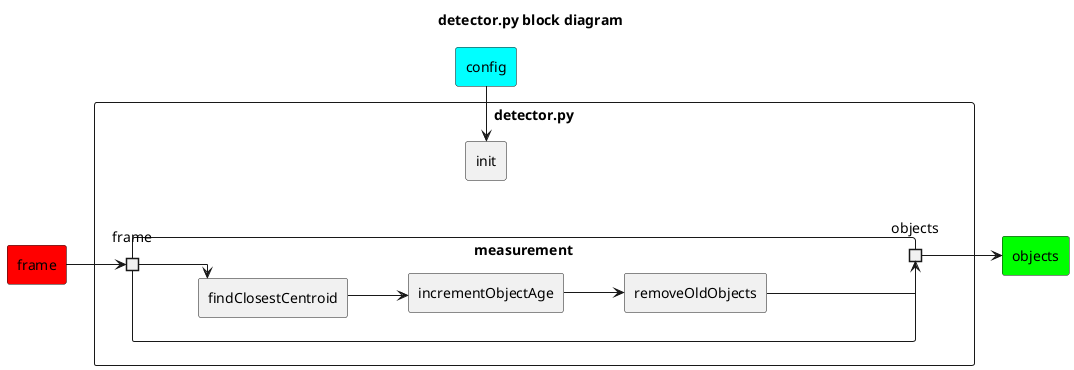 @startuml detector
left to right direction
skinparam BackgroundColor transparent
skinparam componentStyle rectangle
skinparam linetype ortho

title detector.py block diagram
component "config" as config #aqua
component "frame" as f #red
component "objects" as obj #lime

component "detector.py" as detector { 
    component init
    component "measurement" as measurement {
        portin "frame" as p0
        portout "objects" as p1
        component "findClosestCentroid" as close
        component "removeOldObjects" as oldobj
        component "incrementObjectAge" as incobj
    }

    init -u[hidden]- measurement
    p0 --> close
    close --> incobj
    incobj --> oldobj
    oldobj -d--> p1
}

config -l-> init
f --> p0
p1 --> obj

@enduml